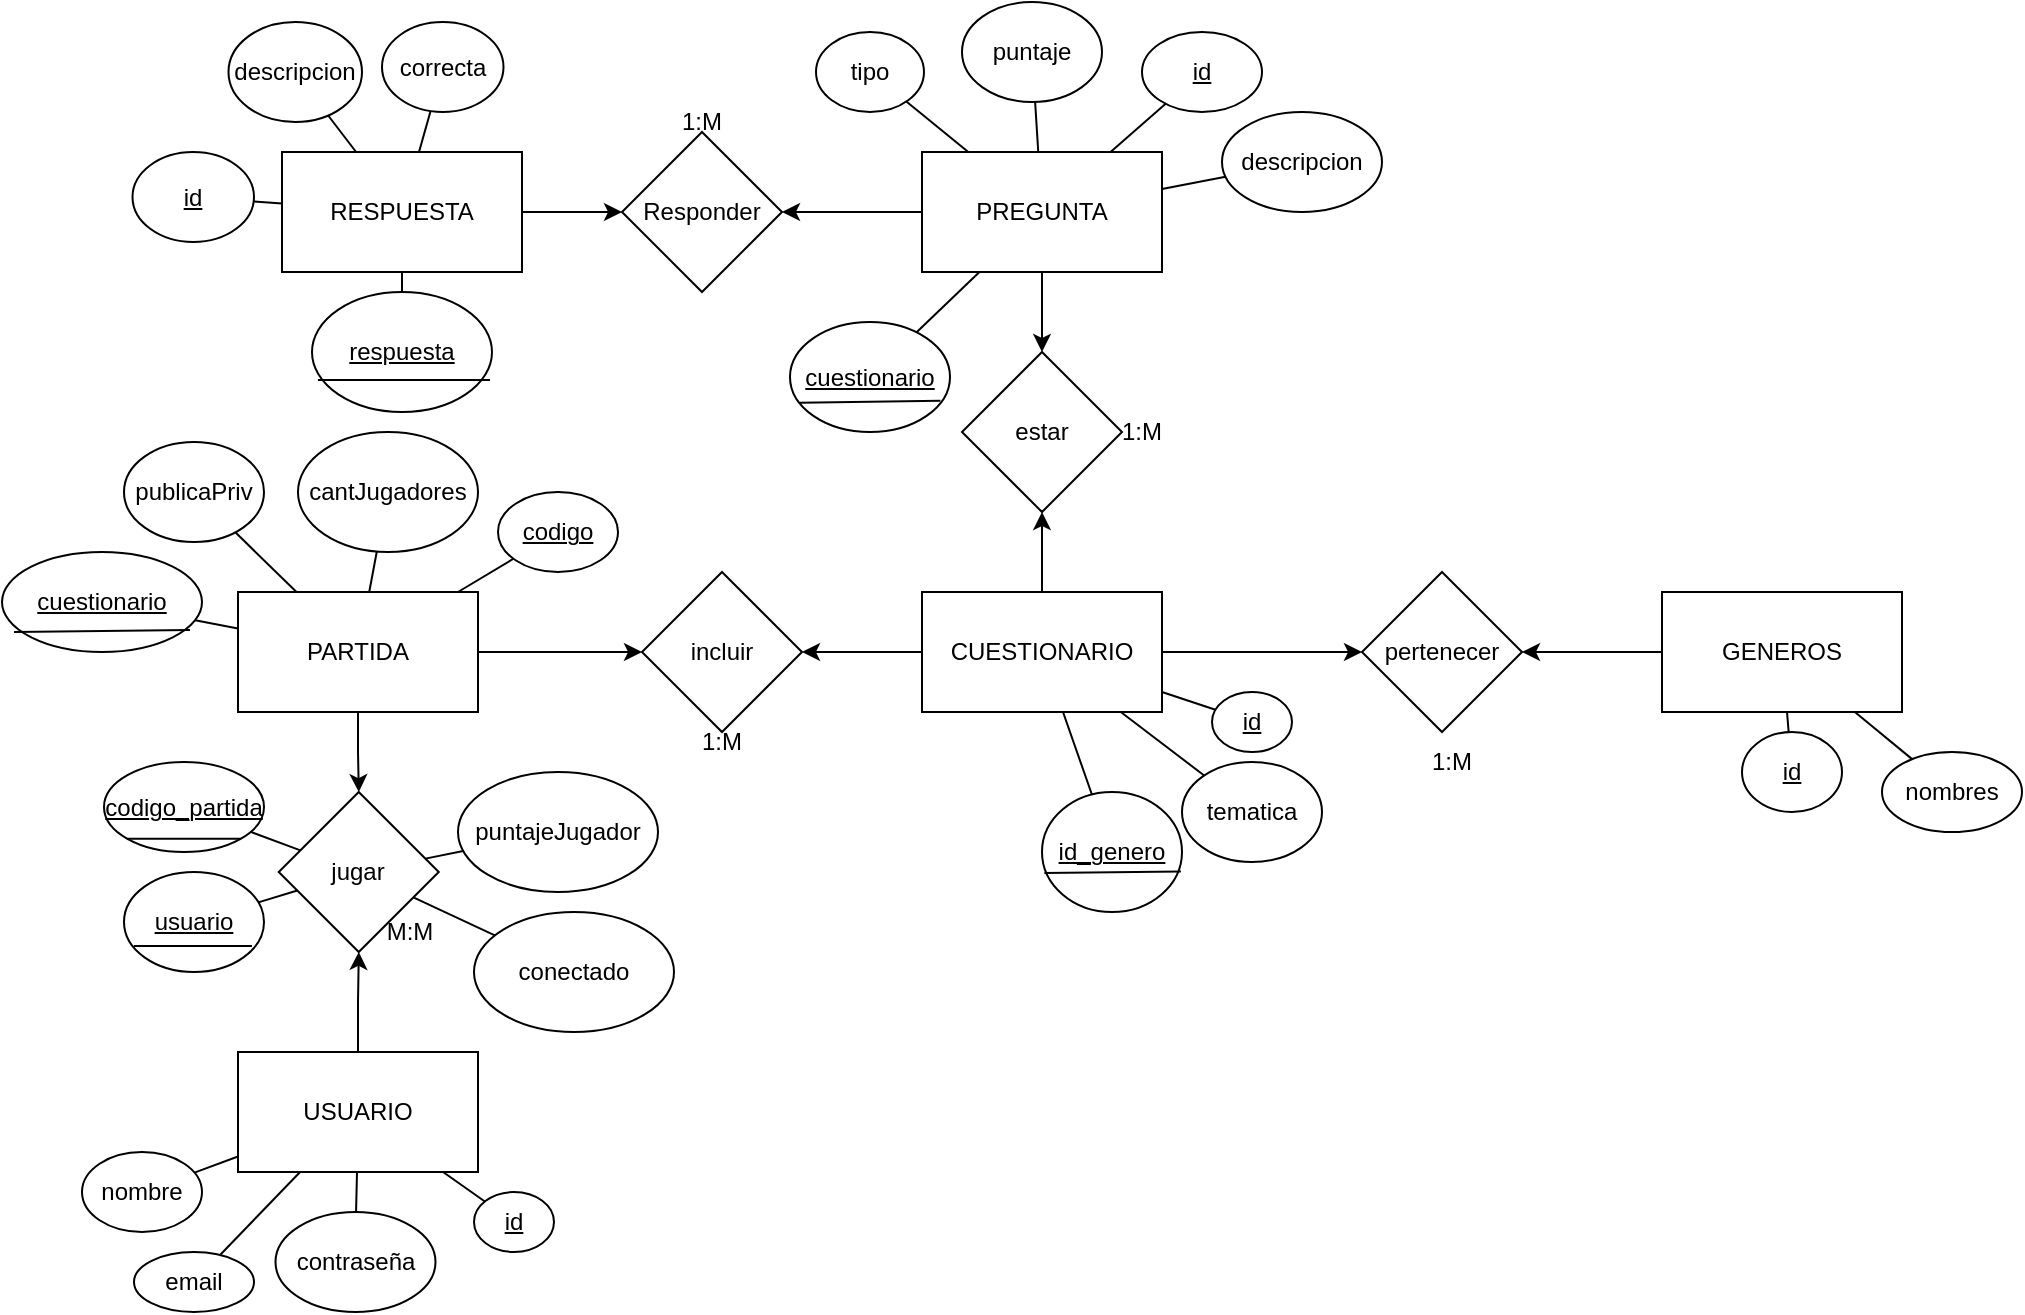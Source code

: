 <mxfile version="21.2.8" type="device">
  <diagram name="Página-1" id="GNMv7SXZY_hnDp5_fWdu">
    <mxGraphModel dx="2336" dy="2057" grid="1" gridSize="10" guides="1" tooltips="1" connect="1" arrows="1" fold="1" page="1" pageScale="1" pageWidth="827" pageHeight="1169" math="0" shadow="0">
      <root>
        <mxCell id="0" />
        <mxCell id="1" parent="0" />
        <mxCell id="z6pH2jvbVoqLObCWEqa4-36" value="" style="edgeStyle=orthogonalEdgeStyle;rounded=0;orthogonalLoop=1;jettySize=auto;html=1;" parent="1" source="xLxqOia7hBHO6d-qt2hM-1" target="z6pH2jvbVoqLObCWEqa4-15" edge="1">
          <mxGeometry relative="1" as="geometry" />
        </mxCell>
        <mxCell id="xLxqOia7hBHO6d-qt2hM-1" value="USUARIO" style="rounded=0;whiteSpace=wrap;html=1;" parent="1" vertex="1">
          <mxGeometry x="98" y="310" width="120" height="60" as="geometry" />
        </mxCell>
        <mxCell id="xLxqOia7hBHO6d-qt2hM-14" value="" style="edgeStyle=orthogonalEdgeStyle;rounded=0;orthogonalLoop=1;jettySize=auto;html=1;" parent="1" source="xLxqOia7hBHO6d-qt2hM-2" target="xLxqOia7hBHO6d-qt2hM-13" edge="1">
          <mxGeometry relative="1" as="geometry" />
        </mxCell>
        <mxCell id="z6pH2jvbVoqLObCWEqa4-32" value="" style="edgeStyle=orthogonalEdgeStyle;rounded=0;orthogonalLoop=1;jettySize=auto;html=1;" parent="1" source="xLxqOia7hBHO6d-qt2hM-2" target="xLxqOia7hBHO6d-qt2hM-21" edge="1">
          <mxGeometry relative="1" as="geometry" />
        </mxCell>
        <mxCell id="xLxqOia7hBHO6d-qt2hM-2" value="PREGUNTA" style="rounded=0;whiteSpace=wrap;html=1;" parent="1" vertex="1">
          <mxGeometry x="440" y="-140" width="120" height="60" as="geometry" />
        </mxCell>
        <mxCell id="z6pH2jvbVoqLObCWEqa4-35" value="" style="edgeStyle=orthogonalEdgeStyle;rounded=0;orthogonalLoop=1;jettySize=auto;html=1;" parent="1" source="xLxqOia7hBHO6d-qt2hM-3" target="z6pH2jvbVoqLObCWEqa4-15" edge="1">
          <mxGeometry relative="1" as="geometry" />
        </mxCell>
        <mxCell id="z6pH2jvbVoqLObCWEqa4-37" value="" style="edgeStyle=orthogonalEdgeStyle;rounded=0;orthogonalLoop=1;jettySize=auto;html=1;" parent="1" source="xLxqOia7hBHO6d-qt2hM-3" target="z6pH2jvbVoqLObCWEqa4-16" edge="1">
          <mxGeometry relative="1" as="geometry" />
        </mxCell>
        <mxCell id="xLxqOia7hBHO6d-qt2hM-3" value="PARTIDA" style="rounded=0;whiteSpace=wrap;html=1;" parent="1" vertex="1">
          <mxGeometry x="98" y="80" width="120" height="60" as="geometry" />
        </mxCell>
        <mxCell id="z6pH2jvbVoqLObCWEqa4-22" value="" style="edgeStyle=orthogonalEdgeStyle;rounded=0;orthogonalLoop=1;jettySize=auto;html=1;" parent="1" source="xLxqOia7hBHO6d-qt2hM-4" target="z6pH2jvbVoqLObCWEqa4-21" edge="1">
          <mxGeometry relative="1" as="geometry" />
        </mxCell>
        <mxCell id="z6pH2jvbVoqLObCWEqa4-38" value="" style="edgeStyle=orthogonalEdgeStyle;rounded=0;orthogonalLoop=1;jettySize=auto;html=1;" parent="1" source="xLxqOia7hBHO6d-qt2hM-4" target="z6pH2jvbVoqLObCWEqa4-16" edge="1">
          <mxGeometry relative="1" as="geometry" />
        </mxCell>
        <mxCell id="xLxqOia7hBHO6d-qt2hM-4" value="CUESTIONARIO" style="rounded=0;whiteSpace=wrap;html=1;" parent="1" vertex="1">
          <mxGeometry x="440" y="80" width="120" height="60" as="geometry" />
        </mxCell>
        <mxCell id="xLxqOia7hBHO6d-qt2hM-9" value="nombre" style="ellipse;whiteSpace=wrap;html=1;" parent="1" vertex="1">
          <mxGeometry x="20" y="360" width="60" height="40" as="geometry" />
        </mxCell>
        <mxCell id="xLxqOia7hBHO6d-qt2hM-10" value="contraseña" style="ellipse;whiteSpace=wrap;html=1;" parent="1" vertex="1">
          <mxGeometry x="116.75" y="390" width="80" height="50" as="geometry" />
        </mxCell>
        <mxCell id="xLxqOia7hBHO6d-qt2hM-11" value="email" style="ellipse;whiteSpace=wrap;html=1;" parent="1" vertex="1">
          <mxGeometry x="46" y="410" width="60" height="30" as="geometry" />
        </mxCell>
        <mxCell id="xLxqOia7hBHO6d-qt2hM-12" value="&lt;u&gt;id&lt;/u&gt;" style="ellipse;whiteSpace=wrap;html=1;" parent="1" vertex="1">
          <mxGeometry x="550" y="-200" width="60" height="40" as="geometry" />
        </mxCell>
        <mxCell id="xLxqOia7hBHO6d-qt2hM-13" value="estar" style="rhombus;whiteSpace=wrap;html=1;" parent="1" vertex="1">
          <mxGeometry x="460" y="-40" width="80" height="80" as="geometry" />
        </mxCell>
        <mxCell id="xLxqOia7hBHO6d-qt2hM-16" value="puntaje" style="ellipse;whiteSpace=wrap;html=1;" parent="1" vertex="1">
          <mxGeometry x="460" y="-215" width="70" height="50" as="geometry" />
        </mxCell>
        <mxCell id="xLxqOia7hBHO6d-qt2hM-17" value="&lt;u&gt;cuestionario&lt;/u&gt;" style="ellipse;whiteSpace=wrap;html=1;" parent="1" vertex="1">
          <mxGeometry x="374" y="-55" width="80" height="55" as="geometry" />
        </mxCell>
        <mxCell id="xLxqOia7hBHO6d-qt2hM-18" value="" style="endArrow=none;html=1;rounded=0;entryX=0.06;entryY=0.733;entryDx=0;entryDy=0;entryPerimeter=0;exitX=0.94;exitY=0.717;exitDx=0;exitDy=0;exitPerimeter=0;" parent="1" source="xLxqOia7hBHO6d-qt2hM-17" target="xLxqOia7hBHO6d-qt2hM-17" edge="1">
          <mxGeometry width="50" height="50" relative="1" as="geometry">
            <mxPoint x="494" y="-26" as="sourcePoint" />
            <mxPoint x="554" y="-30" as="targetPoint" />
          </mxGeometry>
        </mxCell>
        <mxCell id="xLxqOia7hBHO6d-qt2hM-19" value="tipo" style="ellipse;whiteSpace=wrap;html=1;" parent="1" vertex="1">
          <mxGeometry x="387" y="-200" width="54" height="40" as="geometry" />
        </mxCell>
        <mxCell id="xLxqOia7hBHO6d-qt2hM-29" value="" style="edgeStyle=orthogonalEdgeStyle;rounded=0;orthogonalLoop=1;jettySize=auto;html=1;" parent="1" source="xLxqOia7hBHO6d-qt2hM-20" target="xLxqOia7hBHO6d-qt2hM-21" edge="1">
          <mxGeometry relative="1" as="geometry" />
        </mxCell>
        <mxCell id="xLxqOia7hBHO6d-qt2hM-20" value="RESPUESTA" style="rounded=0;whiteSpace=wrap;html=1;" parent="1" vertex="1">
          <mxGeometry x="120" y="-140" width="120" height="60" as="geometry" />
        </mxCell>
        <mxCell id="xLxqOia7hBHO6d-qt2hM-21" value="Responder" style="rhombus;whiteSpace=wrap;html=1;" parent="1" vertex="1">
          <mxGeometry x="290" y="-150" width="80" height="80" as="geometry" />
        </mxCell>
        <mxCell id="xLxqOia7hBHO6d-qt2hM-22" value="descripcion" style="ellipse;whiteSpace=wrap;html=1;" parent="1" vertex="1">
          <mxGeometry x="93.25" y="-205" width="66.75" height="50" as="geometry" />
        </mxCell>
        <mxCell id="xLxqOia7hBHO6d-qt2hM-24" value="correcta" style="ellipse;whiteSpace=wrap;html=1;" parent="1" vertex="1">
          <mxGeometry x="170" y="-205" width="60.75" height="45" as="geometry" />
        </mxCell>
        <mxCell id="xLxqOia7hBHO6d-qt2hM-25" value="&lt;u&gt;id&lt;/u&gt;" style="ellipse;whiteSpace=wrap;html=1;" parent="1" vertex="1">
          <mxGeometry x="45.25" y="-140" width="60.75" height="45" as="geometry" />
        </mxCell>
        <mxCell id="xLxqOia7hBHO6d-qt2hM-26" value="descripcion" style="ellipse;whiteSpace=wrap;html=1;" parent="1" vertex="1">
          <mxGeometry x="590" y="-160" width="80" height="50" as="geometry" />
        </mxCell>
        <mxCell id="xLxqOia7hBHO6d-qt2hM-31" value="&lt;u&gt;id&lt;/u&gt;" style="ellipse;whiteSpace=wrap;html=1;" parent="1" vertex="1">
          <mxGeometry x="585" y="130" width="40" height="30" as="geometry" />
        </mxCell>
        <mxCell id="z6pH2jvbVoqLObCWEqa4-1" value="tematica" style="ellipse;whiteSpace=wrap;html=1;" parent="1" vertex="1">
          <mxGeometry x="570" y="165" width="70" height="50" as="geometry" />
        </mxCell>
        <mxCell id="z6pH2jvbVoqLObCWEqa4-2" value="&lt;u&gt;id&lt;/u&gt;" style="ellipse;whiteSpace=wrap;html=1;" parent="1" vertex="1">
          <mxGeometry x="216" y="380" width="40" height="30" as="geometry" />
        </mxCell>
        <mxCell id="z6pH2jvbVoqLObCWEqa4-4" value="1:M" style="text;html=1;strokeColor=none;fillColor=none;align=center;verticalAlign=middle;whiteSpace=wrap;rounded=0;" parent="1" vertex="1">
          <mxGeometry x="300" y="-170" width="60" height="30" as="geometry" />
        </mxCell>
        <mxCell id="z6pH2jvbVoqLObCWEqa4-5" value="1:M" style="text;html=1;strokeColor=none;fillColor=none;align=center;verticalAlign=middle;whiteSpace=wrap;rounded=0;" parent="1" vertex="1">
          <mxGeometry x="520" y="-15" width="60" height="30" as="geometry" />
        </mxCell>
        <mxCell id="z6pH2jvbVoqLObCWEqa4-6" value="cantJugadores" style="ellipse;whiteSpace=wrap;html=1;" parent="1" vertex="1">
          <mxGeometry x="128" width="90" height="60" as="geometry" />
        </mxCell>
        <mxCell id="z6pH2jvbVoqLObCWEqa4-7" value="publicaPriv" style="ellipse;whiteSpace=wrap;html=1;" parent="1" vertex="1">
          <mxGeometry x="41" y="5" width="70" height="50" as="geometry" />
        </mxCell>
        <mxCell id="z6pH2jvbVoqLObCWEqa4-8" value="&lt;u&gt;codigo&lt;/u&gt;" style="ellipse;whiteSpace=wrap;html=1;" parent="1" vertex="1">
          <mxGeometry x="228" y="30" width="60" height="40" as="geometry" />
        </mxCell>
        <mxCell id="z6pH2jvbVoqLObCWEqa4-9" value="&lt;u&gt;usuario&lt;/u&gt;" style="ellipse;whiteSpace=wrap;html=1;" parent="1" vertex="1">
          <mxGeometry x="41" y="220" width="70" height="50" as="geometry" />
        </mxCell>
        <mxCell id="z6pH2jvbVoqLObCWEqa4-10" value="" style="endArrow=none;html=1;rounded=0;exitX=0.071;exitY=0.74;exitDx=0;exitDy=0;exitPerimeter=0;entryX=0.914;entryY=0.74;entryDx=0;entryDy=0;entryPerimeter=0;" parent="1" source="z6pH2jvbVoqLObCWEqa4-9" target="z6pH2jvbVoqLObCWEqa4-9" edge="1">
          <mxGeometry width="50" height="50" relative="1" as="geometry">
            <mxPoint x="527" y="465" as="sourcePoint" />
            <mxPoint x="577" y="415" as="targetPoint" />
          </mxGeometry>
        </mxCell>
        <mxCell id="z6pH2jvbVoqLObCWEqa4-11" value="&lt;u&gt;cuestionario&lt;/u&gt;" style="ellipse;whiteSpace=wrap;html=1;" parent="1" vertex="1">
          <mxGeometry x="-20" y="60" width="100" height="50" as="geometry" />
        </mxCell>
        <mxCell id="z6pH2jvbVoqLObCWEqa4-12" value="" style="endArrow=none;html=1;rounded=0;entryX=0.94;entryY=0.78;entryDx=0;entryDy=0;entryPerimeter=0;exitX=0.06;exitY=0.8;exitDx=0;exitDy=0;exitPerimeter=0;" parent="1" source="z6pH2jvbVoqLObCWEqa4-11" target="z6pH2jvbVoqLObCWEqa4-11" edge="1">
          <mxGeometry width="50" height="50" relative="1" as="geometry">
            <mxPoint x="-44" y="100" as="sourcePoint" />
            <mxPoint x="-44" y="-100" as="targetPoint" />
          </mxGeometry>
        </mxCell>
        <mxCell id="z6pH2jvbVoqLObCWEqa4-14" value="puntajeJugador" style="ellipse;whiteSpace=wrap;html=1;" parent="1" vertex="1">
          <mxGeometry x="208" y="170" width="100" height="60" as="geometry" />
        </mxCell>
        <mxCell id="z6pH2jvbVoqLObCWEqa4-15" value="jugar" style="rhombus;whiteSpace=wrap;html=1;" parent="1" vertex="1">
          <mxGeometry x="118.38" y="180" width="80" height="80" as="geometry" />
        </mxCell>
        <mxCell id="z6pH2jvbVoqLObCWEqa4-16" value="incluir" style="rhombus;whiteSpace=wrap;html=1;" parent="1" vertex="1">
          <mxGeometry x="300" y="70" width="80" height="80" as="geometry" />
        </mxCell>
        <mxCell id="z6pH2jvbVoqLObCWEqa4-18" value="&lt;u&gt;codigo_partida&lt;/u&gt;" style="ellipse;whiteSpace=wrap;html=1;" parent="1" vertex="1">
          <mxGeometry x="31" y="165" width="80" height="45" as="geometry" />
        </mxCell>
        <mxCell id="z6pH2jvbVoqLObCWEqa4-19" value="" style="endArrow=none;html=1;rounded=0;entryX=0;entryY=1;entryDx=0;entryDy=0;exitX=1;exitY=1;exitDx=0;exitDy=0;" parent="1" source="z6pH2jvbVoqLObCWEqa4-18" target="z6pH2jvbVoqLObCWEqa4-18" edge="1">
          <mxGeometry width="50" height="50" relative="1" as="geometry">
            <mxPoint x="-12" y="330" as="sourcePoint" />
            <mxPoint x="38" y="280" as="targetPoint" />
          </mxGeometry>
        </mxCell>
        <mxCell id="z6pH2jvbVoqLObCWEqa4-30" value="" style="edgeStyle=orthogonalEdgeStyle;rounded=0;orthogonalLoop=1;jettySize=auto;html=1;" parent="1" source="z6pH2jvbVoqLObCWEqa4-20" target="z6pH2jvbVoqLObCWEqa4-21" edge="1">
          <mxGeometry relative="1" as="geometry" />
        </mxCell>
        <mxCell id="z6pH2jvbVoqLObCWEqa4-20" value="GENEROS" style="rounded=0;whiteSpace=wrap;html=1;" parent="1" vertex="1">
          <mxGeometry x="810" y="80" width="120" height="60" as="geometry" />
        </mxCell>
        <mxCell id="z6pH2jvbVoqLObCWEqa4-21" value="pertenecer" style="rhombus;whiteSpace=wrap;html=1;" parent="1" vertex="1">
          <mxGeometry x="660" y="70" width="80" height="80" as="geometry" />
        </mxCell>
        <mxCell id="z6pH2jvbVoqLObCWEqa4-24" value="nombres" style="ellipse;whiteSpace=wrap;html=1;" parent="1" vertex="1">
          <mxGeometry x="920" y="160" width="70" height="40" as="geometry" />
        </mxCell>
        <mxCell id="z6pH2jvbVoqLObCWEqa4-25" value="&lt;u&gt;id&lt;/u&gt;" style="ellipse;whiteSpace=wrap;html=1;" parent="1" vertex="1">
          <mxGeometry x="850" y="150" width="50" height="40" as="geometry" />
        </mxCell>
        <mxCell id="z6pH2jvbVoqLObCWEqa4-27" value="1:M" style="text;html=1;strokeColor=none;fillColor=none;align=center;verticalAlign=middle;whiteSpace=wrap;rounded=0;" parent="1" vertex="1">
          <mxGeometry x="675" y="150" width="60" height="30" as="geometry" />
        </mxCell>
        <mxCell id="z6pH2jvbVoqLObCWEqa4-28" value="&lt;u&gt;id_genero&lt;/u&gt;" style="ellipse;whiteSpace=wrap;html=1;" parent="1" vertex="1">
          <mxGeometry x="500" y="180" width="70" height="60" as="geometry" />
        </mxCell>
        <mxCell id="z6pH2jvbVoqLObCWEqa4-29" value="" style="endArrow=none;html=1;rounded=0;exitX=0.017;exitY=0.675;exitDx=0;exitDy=0;exitPerimeter=0;entryX=0.992;entryY=0.663;entryDx=0;entryDy=0;entryPerimeter=0;" parent="1" source="z6pH2jvbVoqLObCWEqa4-28" target="z6pH2jvbVoqLObCWEqa4-28" edge="1">
          <mxGeometry width="50" height="50" relative="1" as="geometry">
            <mxPoint x="700" y="270" as="sourcePoint" />
            <mxPoint x="750" y="220" as="targetPoint" />
          </mxGeometry>
        </mxCell>
        <mxCell id="z6pH2jvbVoqLObCWEqa4-34" value="" style="endArrow=classic;html=1;rounded=0;" parent="1" source="xLxqOia7hBHO6d-qt2hM-4" target="xLxqOia7hBHO6d-qt2hM-13" edge="1">
          <mxGeometry width="50" height="50" relative="1" as="geometry">
            <mxPoint x="420" y="60" as="sourcePoint" />
            <mxPoint x="470" y="10" as="targetPoint" />
          </mxGeometry>
        </mxCell>
        <mxCell id="z6pH2jvbVoqLObCWEqa4-39" value="1:M" style="text;html=1;strokeColor=none;fillColor=none;align=center;verticalAlign=middle;whiteSpace=wrap;rounded=0;" parent="1" vertex="1">
          <mxGeometry x="310" y="140" width="60" height="30" as="geometry" />
        </mxCell>
        <mxCell id="z6pH2jvbVoqLObCWEqa4-40" value="M:M" style="text;html=1;strokeColor=none;fillColor=none;align=center;verticalAlign=middle;whiteSpace=wrap;rounded=0;" parent="1" vertex="1">
          <mxGeometry x="168" y="240" width="32" height="20" as="geometry" />
        </mxCell>
        <mxCell id="z6pH2jvbVoqLObCWEqa4-41" value="" style="endArrow=none;html=1;rounded=0;" parent="1" source="xLxqOia7hBHO6d-qt2hM-1" target="xLxqOia7hBHO6d-qt2hM-9" edge="1">
          <mxGeometry width="50" height="50" relative="1" as="geometry">
            <mxPoint x="-20" y="430" as="sourcePoint" />
            <mxPoint x="30" y="380" as="targetPoint" />
          </mxGeometry>
        </mxCell>
        <mxCell id="z6pH2jvbVoqLObCWEqa4-42" value="" style="endArrow=none;html=1;rounded=0;" parent="1" source="xLxqOia7hBHO6d-qt2hM-1" target="xLxqOia7hBHO6d-qt2hM-11" edge="1">
          <mxGeometry width="50" height="50" relative="1" as="geometry">
            <mxPoint x="-40" y="500" as="sourcePoint" />
            <mxPoint x="10" y="450" as="targetPoint" />
          </mxGeometry>
        </mxCell>
        <mxCell id="z6pH2jvbVoqLObCWEqa4-43" value="" style="endArrow=none;html=1;rounded=0;" parent="1" source="xLxqOia7hBHO6d-qt2hM-10" target="xLxqOia7hBHO6d-qt2hM-1" edge="1">
          <mxGeometry width="50" height="50" relative="1" as="geometry">
            <mxPoint x="120" y="450" as="sourcePoint" />
            <mxPoint x="170" y="400" as="targetPoint" />
          </mxGeometry>
        </mxCell>
        <mxCell id="z6pH2jvbVoqLObCWEqa4-44" value="" style="endArrow=none;html=1;rounded=0;" parent="1" source="xLxqOia7hBHO6d-qt2hM-1" target="z6pH2jvbVoqLObCWEqa4-2" edge="1">
          <mxGeometry width="50" height="50" relative="1" as="geometry">
            <mxPoint x="190" y="480" as="sourcePoint" />
            <mxPoint x="240" y="430" as="targetPoint" />
          </mxGeometry>
        </mxCell>
        <mxCell id="z6pH2jvbVoqLObCWEqa4-45" value="" style="endArrow=none;html=1;rounded=0;" parent="1" source="z6pH2jvbVoqLObCWEqa4-15" target="z6pH2jvbVoqLObCWEqa4-9" edge="1">
          <mxGeometry width="50" height="50" relative="1" as="geometry">
            <mxPoint x="-60" y="320" as="sourcePoint" />
            <mxPoint x="-10" y="270" as="targetPoint" />
          </mxGeometry>
        </mxCell>
        <mxCell id="z6pH2jvbVoqLObCWEqa4-46" value="" style="endArrow=none;html=1;rounded=0;" parent="1" source="z6pH2jvbVoqLObCWEqa4-15" target="z6pH2jvbVoqLObCWEqa4-18" edge="1">
          <mxGeometry width="50" height="50" relative="1" as="geometry">
            <mxPoint x="-50" y="340" as="sourcePoint" />
            <mxPoint y="290" as="targetPoint" />
          </mxGeometry>
        </mxCell>
        <mxCell id="z6pH2jvbVoqLObCWEqa4-47" value="" style="endArrow=none;html=1;rounded=0;" parent="1" source="z6pH2jvbVoqLObCWEqa4-15" target="z6pH2jvbVoqLObCWEqa4-14" edge="1">
          <mxGeometry width="50" height="50" relative="1" as="geometry">
            <mxPoint x="250" y="310" as="sourcePoint" />
            <mxPoint x="300" y="260" as="targetPoint" />
          </mxGeometry>
        </mxCell>
        <mxCell id="z6pH2jvbVoqLObCWEqa4-48" value="" style="endArrow=none;html=1;rounded=0;" parent="1" source="xLxqOia7hBHO6d-qt2hM-3" target="z6pH2jvbVoqLObCWEqa4-11" edge="1">
          <mxGeometry width="50" height="50" relative="1" as="geometry">
            <mxPoint x="-120" y="190" as="sourcePoint" />
            <mxPoint x="-70" y="140" as="targetPoint" />
          </mxGeometry>
        </mxCell>
        <mxCell id="z6pH2jvbVoqLObCWEqa4-49" value="" style="endArrow=none;html=1;rounded=0;" parent="1" source="xLxqOia7hBHO6d-qt2hM-3" target="z6pH2jvbVoqLObCWEqa4-7" edge="1">
          <mxGeometry width="50" height="50" relative="1" as="geometry">
            <mxPoint x="-40" y="150" as="sourcePoint" />
            <mxPoint x="10" y="100" as="targetPoint" />
          </mxGeometry>
        </mxCell>
        <mxCell id="z6pH2jvbVoqLObCWEqa4-50" value="" style="endArrow=none;html=1;rounded=0;" parent="1" source="xLxqOia7hBHO6d-qt2hM-3" target="z6pH2jvbVoqLObCWEqa4-6" edge="1">
          <mxGeometry width="50" height="50" relative="1" as="geometry">
            <mxPoint x="-80" y="200" as="sourcePoint" />
            <mxPoint x="-30" y="150" as="targetPoint" />
          </mxGeometry>
        </mxCell>
        <mxCell id="z6pH2jvbVoqLObCWEqa4-51" value="" style="endArrow=none;html=1;rounded=0;" parent="1" source="xLxqOia7hBHO6d-qt2hM-3" target="z6pH2jvbVoqLObCWEqa4-8" edge="1">
          <mxGeometry width="50" height="50" relative="1" as="geometry">
            <mxPoint x="-50" y="60" as="sourcePoint" />
            <mxPoint y="10" as="targetPoint" />
          </mxGeometry>
        </mxCell>
        <mxCell id="z6pH2jvbVoqLObCWEqa4-52" value="" style="endArrow=none;html=1;rounded=0;" parent="1" source="xLxqOia7hBHO6d-qt2hM-20" target="xLxqOia7hBHO6d-qt2hM-25" edge="1">
          <mxGeometry width="50" height="50" relative="1" as="geometry">
            <mxPoint x="-60" y="-120" as="sourcePoint" />
            <mxPoint x="-10" y="-170" as="targetPoint" />
          </mxGeometry>
        </mxCell>
        <mxCell id="z6pH2jvbVoqLObCWEqa4-53" value="" style="endArrow=none;html=1;rounded=0;" parent="1" source="xLxqOia7hBHO6d-qt2hM-20" target="xLxqOia7hBHO6d-qt2hM-22" edge="1">
          <mxGeometry width="50" height="50" relative="1" as="geometry">
            <mxPoint x="-70" y="-150" as="sourcePoint" />
            <mxPoint x="-20" y="-200" as="targetPoint" />
          </mxGeometry>
        </mxCell>
        <mxCell id="z6pH2jvbVoqLObCWEqa4-54" value="" style="endArrow=none;html=1;rounded=0;" parent="1" source="xLxqOia7hBHO6d-qt2hM-20" target="xLxqOia7hBHO6d-qt2hM-24" edge="1">
          <mxGeometry width="50" height="50" relative="1" as="geometry">
            <mxPoint x="-30" y="-150" as="sourcePoint" />
            <mxPoint x="20" y="-200" as="targetPoint" />
          </mxGeometry>
        </mxCell>
        <mxCell id="z6pH2jvbVoqLObCWEqa4-55" value="" style="endArrow=none;html=1;rounded=0;" parent="1" source="xLxqOia7hBHO6d-qt2hM-2" target="xLxqOia7hBHO6d-qt2hM-19" edge="1">
          <mxGeometry width="50" height="50" relative="1" as="geometry">
            <mxPoint x="360" y="-90" as="sourcePoint" />
            <mxPoint x="410" y="-140" as="targetPoint" />
          </mxGeometry>
        </mxCell>
        <mxCell id="z6pH2jvbVoqLObCWEqa4-56" value="" style="endArrow=none;html=1;rounded=0;" parent="1" source="xLxqOia7hBHO6d-qt2hM-2" target="xLxqOia7hBHO6d-qt2hM-16" edge="1">
          <mxGeometry width="50" height="50" relative="1" as="geometry">
            <mxPoint x="330" as="sourcePoint" />
            <mxPoint x="380" y="-50" as="targetPoint" />
          </mxGeometry>
        </mxCell>
        <mxCell id="z6pH2jvbVoqLObCWEqa4-57" value="" style="endArrow=none;html=1;rounded=0;" parent="1" source="xLxqOia7hBHO6d-qt2hM-2" target="xLxqOia7hBHO6d-qt2hM-12" edge="1">
          <mxGeometry width="50" height="50" relative="1" as="geometry">
            <mxPoint x="410" y="-10" as="sourcePoint" />
            <mxPoint x="460" y="-60" as="targetPoint" />
          </mxGeometry>
        </mxCell>
        <mxCell id="z6pH2jvbVoqLObCWEqa4-58" value="" style="endArrow=none;html=1;rounded=0;" parent="1" source="xLxqOia7hBHO6d-qt2hM-2" target="xLxqOia7hBHO6d-qt2hM-26" edge="1">
          <mxGeometry width="50" height="50" relative="1" as="geometry">
            <mxPoint x="690" y="-130" as="sourcePoint" />
            <mxPoint x="740" y="-180" as="targetPoint" />
          </mxGeometry>
        </mxCell>
        <mxCell id="z6pH2jvbVoqLObCWEqa4-60" value="" style="endArrow=none;html=1;rounded=0;" parent="1" source="xLxqOia7hBHO6d-qt2hM-2" target="xLxqOia7hBHO6d-qt2hM-17" edge="1">
          <mxGeometry width="50" height="50" relative="1" as="geometry">
            <mxPoint x="360" y="220" as="sourcePoint" />
            <mxPoint x="440" y="180" as="targetPoint" />
          </mxGeometry>
        </mxCell>
        <mxCell id="z6pH2jvbVoqLObCWEqa4-61" value="" style="endArrow=none;html=1;rounded=0;" parent="1" source="xLxqOia7hBHO6d-qt2hM-4" target="z6pH2jvbVoqLObCWEqa4-28" edge="1">
          <mxGeometry width="50" height="50" relative="1" as="geometry">
            <mxPoint x="350" y="320" as="sourcePoint" />
            <mxPoint x="400" y="270" as="targetPoint" />
          </mxGeometry>
        </mxCell>
        <mxCell id="z6pH2jvbVoqLObCWEqa4-62" value="" style="endArrow=none;html=1;rounded=0;" parent="1" source="z6pH2jvbVoqLObCWEqa4-1" target="xLxqOia7hBHO6d-qt2hM-4" edge="1">
          <mxGeometry width="50" height="50" relative="1" as="geometry">
            <mxPoint x="530" y="170" as="sourcePoint" />
            <mxPoint x="580" y="120" as="targetPoint" />
          </mxGeometry>
        </mxCell>
        <mxCell id="z6pH2jvbVoqLObCWEqa4-63" value="" style="endArrow=none;html=1;rounded=0;" parent="1" source="xLxqOia7hBHO6d-qt2hM-31" target="xLxqOia7hBHO6d-qt2hM-4" edge="1">
          <mxGeometry width="50" height="50" relative="1" as="geometry">
            <mxPoint x="370" y="300" as="sourcePoint" />
            <mxPoint x="420" y="250" as="targetPoint" />
          </mxGeometry>
        </mxCell>
        <mxCell id="z6pH2jvbVoqLObCWEqa4-64" value="" style="endArrow=none;html=1;rounded=0;" parent="1" source="z6pH2jvbVoqLObCWEqa4-20" target="z6pH2jvbVoqLObCWEqa4-25" edge="1">
          <mxGeometry width="50" height="50" relative="1" as="geometry">
            <mxPoint x="710" y="270" as="sourcePoint" />
            <mxPoint x="760" y="220" as="targetPoint" />
          </mxGeometry>
        </mxCell>
        <mxCell id="z6pH2jvbVoqLObCWEqa4-65" value="" style="endArrow=none;html=1;rounded=0;" parent="1" source="z6pH2jvbVoqLObCWEqa4-20" target="z6pH2jvbVoqLObCWEqa4-24" edge="1">
          <mxGeometry width="50" height="50" relative="1" as="geometry">
            <mxPoint x="690" y="290" as="sourcePoint" />
            <mxPoint x="740" y="240" as="targetPoint" />
          </mxGeometry>
        </mxCell>
        <mxCell id="7UuQ2HRhxfmTDotqt60j-3" style="rounded=0;orthogonalLoop=1;jettySize=auto;html=1;endArrow=none;endFill=0;" edge="1" parent="1" source="7UuQ2HRhxfmTDotqt60j-1" target="xLxqOia7hBHO6d-qt2hM-20">
          <mxGeometry relative="1" as="geometry" />
        </mxCell>
        <mxCell id="7UuQ2HRhxfmTDotqt60j-1" value="&lt;u&gt;respuesta&lt;/u&gt;" style="ellipse;whiteSpace=wrap;html=1;" vertex="1" parent="1">
          <mxGeometry x="135" y="-70" width="90" height="60" as="geometry" />
        </mxCell>
        <mxCell id="7UuQ2HRhxfmTDotqt60j-2" value="" style="endArrow=none;html=1;rounded=0;exitX=0.033;exitY=0.733;exitDx=0;exitDy=0;exitPerimeter=0;entryX=0.989;entryY=0.733;entryDx=0;entryDy=0;entryPerimeter=0;" edge="1" parent="1" source="7UuQ2HRhxfmTDotqt60j-1" target="7UuQ2HRhxfmTDotqt60j-1">
          <mxGeometry width="50" height="50" relative="1" as="geometry">
            <mxPoint x="200" y="70" as="sourcePoint" />
            <mxPoint x="250" y="20" as="targetPoint" />
          </mxGeometry>
        </mxCell>
        <mxCell id="7UuQ2HRhxfmTDotqt60j-5" style="edgeStyle=none;rounded=0;orthogonalLoop=1;jettySize=auto;html=1;endArrow=none;endFill=0;" edge="1" parent="1" source="7UuQ2HRhxfmTDotqt60j-4" target="z6pH2jvbVoqLObCWEqa4-15">
          <mxGeometry relative="1" as="geometry" />
        </mxCell>
        <mxCell id="7UuQ2HRhxfmTDotqt60j-4" value="conectado" style="ellipse;whiteSpace=wrap;html=1;" vertex="1" parent="1">
          <mxGeometry x="216" y="240" width="100" height="60" as="geometry" />
        </mxCell>
      </root>
    </mxGraphModel>
  </diagram>
</mxfile>
